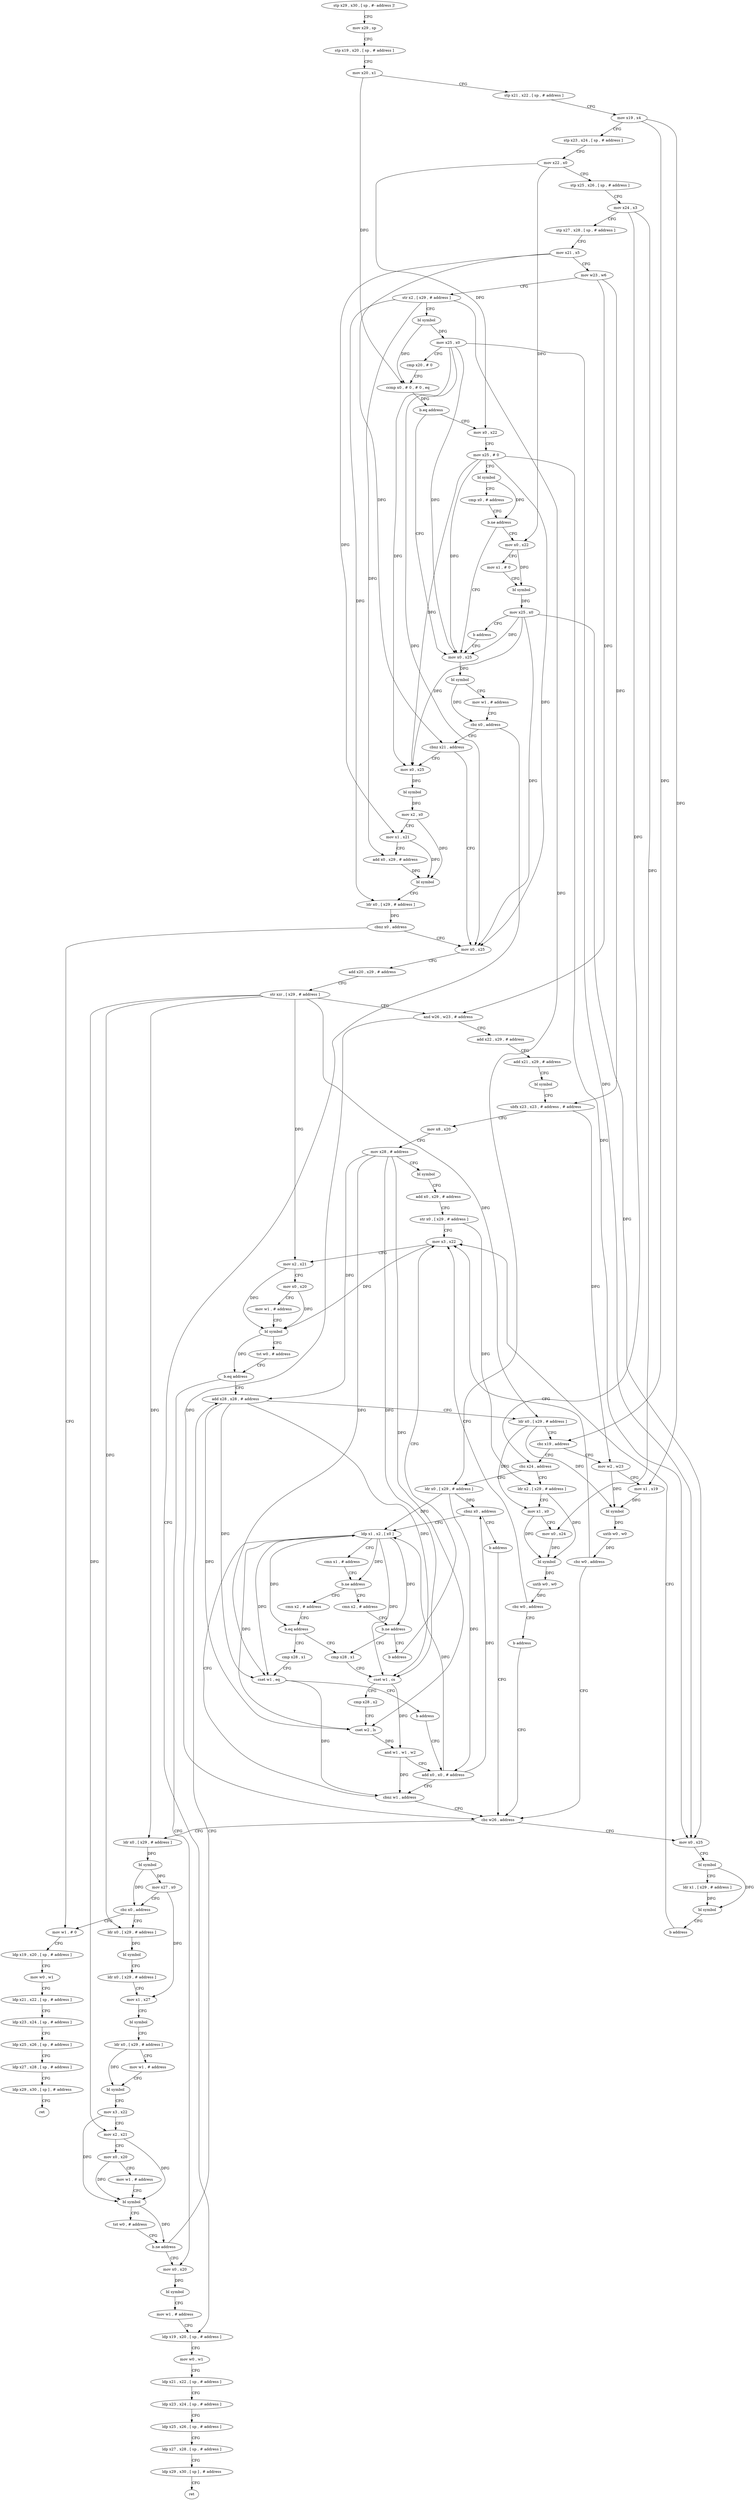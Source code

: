 digraph "func" {
"99368" [label = "stp x29 , x30 , [ sp , #- address ]!" ]
"99372" [label = "mov x29 , sp" ]
"99376" [label = "stp x19 , x20 , [ sp , # address ]" ]
"99380" [label = "mov x20 , x1" ]
"99384" [label = "stp x21 , x22 , [ sp , # address ]" ]
"99388" [label = "mov x19 , x4" ]
"99392" [label = "stp x23 , x24 , [ sp , # address ]" ]
"99396" [label = "mov x22 , x0" ]
"99400" [label = "stp x25 , x26 , [ sp , # address ]" ]
"99404" [label = "mov x24 , x3" ]
"99408" [label = "stp x27 , x28 , [ sp , # address ]" ]
"99412" [label = "mov x21 , x5" ]
"99416" [label = "mov w23 , w6" ]
"99420" [label = "str x2 , [ x29 , # address ]" ]
"99424" [label = "bl symbol" ]
"99428" [label = "mov x25 , x0" ]
"99432" [label = "cmp x20 , # 0" ]
"99436" [label = "ccmp x0 , # 0 , # 0 , eq" ]
"99440" [label = "b.eq address" ]
"99928" [label = "mov x0 , x22" ]
"99444" [label = "mov x0 , x25" ]
"99932" [label = "mov x25 , # 0" ]
"99936" [label = "bl symbol" ]
"99940" [label = "cmp x0 , # address" ]
"99944" [label = "b.ne address" ]
"99948" [label = "mov x0 , x22" ]
"99448" [label = "bl symbol" ]
"99452" [label = "mov w1 , # address" ]
"99456" [label = "cbz x0 , address" ]
"99668" [label = "ldp x19 , x20 , [ sp , # address ]" ]
"99460" [label = "cbnz x21 , address" ]
"99952" [label = "mov x1 , # 0" ]
"99956" [label = "bl symbol" ]
"99960" [label = "mov x25 , x0" ]
"99964" [label = "b address" ]
"99672" [label = "mov w0 , w1" ]
"99676" [label = "ldp x21 , x22 , [ sp , # address ]" ]
"99680" [label = "ldp x23 , x24 , [ sp , # address ]" ]
"99684" [label = "ldp x25 , x26 , [ sp , # address ]" ]
"99688" [label = "ldp x27 , x28 , [ sp , # address ]" ]
"99692" [label = "ldp x29 , x30 , [ sp ] , # address" ]
"99696" [label = "ret" ]
"99856" [label = "mov x0 , x25" ]
"99464" [label = "mov x0 , x25" ]
"99860" [label = "bl symbol" ]
"99864" [label = "mov x2 , x0" ]
"99868" [label = "mov x1 , x21" ]
"99872" [label = "add x0 , x29 , # address" ]
"99876" [label = "bl symbol" ]
"99880" [label = "ldr x0 , [ x29 , # address ]" ]
"99884" [label = "cbnz x0 , address" ]
"99888" [label = "mov w1 , # 0" ]
"99468" [label = "add x20 , x29 , # address" ]
"99472" [label = "str xzr , [ x29 , # address ]" ]
"99476" [label = "and w26 , w23 , # address" ]
"99480" [label = "add x22 , x29 , # address" ]
"99484" [label = "add x21 , x29 , # address" ]
"99488" [label = "bl symbol" ]
"99492" [label = "ubfx x23 , x23 , # address , # address" ]
"99496" [label = "mov x8 , x20" ]
"99500" [label = "mov x28 , # address" ]
"99504" [label = "bl symbol" ]
"99508" [label = "add x0 , x29 , # address" ]
"99512" [label = "str x0 , [ x29 , # address ]" ]
"99516" [label = "mov x3 , x22" ]
"99892" [label = "ldp x19 , x20 , [ sp , # address ]" ]
"99896" [label = "mov w0 , w1" ]
"99900" [label = "ldp x21 , x22 , [ sp , # address ]" ]
"99904" [label = "ldp x23 , x24 , [ sp , # address ]" ]
"99908" [label = "ldp x25 , x26 , [ sp , # address ]" ]
"99912" [label = "ldp x27 , x28 , [ sp , # address ]" ]
"99916" [label = "ldp x29 , x30 , [ sp ] , # address" ]
"99920" [label = "ret" ]
"99656" [label = "mov x0 , x20" ]
"99660" [label = "bl symbol" ]
"99664" [label = "mov w1 , # address" ]
"99544" [label = "add x28 , x28 , # address" ]
"99548" [label = "ldr x0 , [ x29 , # address ]" ]
"99552" [label = "cbz x19 , address" ]
"99704" [label = "cbz x24 , address" ]
"99556" [label = "mov w2 , w23" ]
"99760" [label = "ldr x0 , [ x29 , # address ]" ]
"99708" [label = "ldr x2 , [ x29 , # address ]" ]
"99560" [label = "mov x1 , x19" ]
"99564" [label = "bl symbol" ]
"99568" [label = "uxtb w0 , w0" ]
"99572" [label = "cbz w0 , address" ]
"99576" [label = "cbz w26 , address" ]
"99764" [label = "cbnz x0 , address" ]
"99812" [label = "ldp x1 , x2 , [ x0 ]" ]
"99768" [label = "b address" ]
"99712" [label = "mov x1 , x0" ]
"99716" [label = "mov x0 , x24" ]
"99720" [label = "bl symbol" ]
"99724" [label = "uxtb w0 , w0" ]
"99728" [label = "cbz w0 , address" ]
"99732" [label = "b address" ]
"99520" [label = "mov x2 , x21" ]
"99524" [label = "mov x0 , x20" ]
"99528" [label = "mov w1 , # address" ]
"99532" [label = "bl symbol" ]
"99536" [label = "tst w0 , # address" ]
"99540" [label = "b.eq address" ]
"99736" [label = "mov x0 , x25" ]
"99580" [label = "ldr x0 , [ x29 , # address ]" ]
"99816" [label = "cmn x1 , # address" ]
"99820" [label = "b.ne address" ]
"99776" [label = "cmn x2 , # address" ]
"99824" [label = "cmn x2 , # address" ]
"99740" [label = "bl symbol" ]
"99744" [label = "ldr x1 , [ x29 , # address ]" ]
"99748" [label = "bl symbol" ]
"99752" [label = "b address" ]
"99584" [label = "bl symbol" ]
"99588" [label = "mov x27 , x0" ]
"99592" [label = "cbz x0 , address" ]
"99596" [label = "ldr x0 , [ x29 , # address ]" ]
"99780" [label = "b.eq address" ]
"99840" [label = "cmp x28 , x1" ]
"99784" [label = "cmp x28 , x1" ]
"99828" [label = "b.ne address" ]
"99832" [label = "b address" ]
"99600" [label = "bl symbol" ]
"99604" [label = "ldr x0 , [ x29 , # address ]" ]
"99608" [label = "mov x1 , x27" ]
"99612" [label = "bl symbol" ]
"99616" [label = "ldr x0 , [ x29 , # address ]" ]
"99620" [label = "mov w1 , # address" ]
"99624" [label = "bl symbol" ]
"99628" [label = "mov x3 , x22" ]
"99632" [label = "mov x2 , x21" ]
"99636" [label = "mov x0 , x20" ]
"99640" [label = "mov w1 , # address" ]
"99644" [label = "bl symbol" ]
"99648" [label = "tst w0 , # address" ]
"99652" [label = "b.ne address" ]
"99844" [label = "cset w1 , eq" ]
"99848" [label = "b address" ]
"99804" [label = "add x0 , x0 , # address" ]
"99788" [label = "cset w1 , cs" ]
"99792" [label = "cmp x28 , x2" ]
"99796" [label = "cset w2 , ls" ]
"99800" [label = "and w1 , w1 , w2" ]
"99808" [label = "cbnz w1 , address" ]
"99368" -> "99372" [ label = "CFG" ]
"99372" -> "99376" [ label = "CFG" ]
"99376" -> "99380" [ label = "CFG" ]
"99380" -> "99384" [ label = "CFG" ]
"99380" -> "99436" [ label = "DFG" ]
"99384" -> "99388" [ label = "CFG" ]
"99388" -> "99392" [ label = "CFG" ]
"99388" -> "99552" [ label = "DFG" ]
"99388" -> "99560" [ label = "DFG" ]
"99392" -> "99396" [ label = "CFG" ]
"99396" -> "99400" [ label = "CFG" ]
"99396" -> "99928" [ label = "DFG" ]
"99396" -> "99948" [ label = "DFG" ]
"99400" -> "99404" [ label = "CFG" ]
"99404" -> "99408" [ label = "CFG" ]
"99404" -> "99704" [ label = "DFG" ]
"99404" -> "99716" [ label = "DFG" ]
"99408" -> "99412" [ label = "CFG" ]
"99412" -> "99416" [ label = "CFG" ]
"99412" -> "99460" [ label = "DFG" ]
"99412" -> "99868" [ label = "DFG" ]
"99416" -> "99420" [ label = "CFG" ]
"99416" -> "99476" [ label = "DFG" ]
"99416" -> "99492" [ label = "DFG" ]
"99420" -> "99424" [ label = "CFG" ]
"99420" -> "99880" [ label = "DFG" ]
"99420" -> "99760" [ label = "DFG" ]
"99420" -> "99872" [ label = "DFG" ]
"99424" -> "99428" [ label = "DFG" ]
"99424" -> "99436" [ label = "DFG" ]
"99428" -> "99432" [ label = "CFG" ]
"99428" -> "99444" [ label = "DFG" ]
"99428" -> "99856" [ label = "DFG" ]
"99428" -> "99464" [ label = "DFG" ]
"99428" -> "99736" [ label = "DFG" ]
"99432" -> "99436" [ label = "CFG" ]
"99436" -> "99440" [ label = "DFG" ]
"99440" -> "99928" [ label = "CFG" ]
"99440" -> "99444" [ label = "CFG" ]
"99928" -> "99932" [ label = "CFG" ]
"99444" -> "99448" [ label = "DFG" ]
"99932" -> "99936" [ label = "CFG" ]
"99932" -> "99444" [ label = "DFG" ]
"99932" -> "99856" [ label = "DFG" ]
"99932" -> "99464" [ label = "DFG" ]
"99932" -> "99736" [ label = "DFG" ]
"99936" -> "99940" [ label = "CFG" ]
"99936" -> "99944" [ label = "DFG" ]
"99940" -> "99944" [ label = "CFG" ]
"99944" -> "99444" [ label = "CFG" ]
"99944" -> "99948" [ label = "CFG" ]
"99948" -> "99952" [ label = "CFG" ]
"99948" -> "99956" [ label = "DFG" ]
"99448" -> "99452" [ label = "CFG" ]
"99448" -> "99456" [ label = "DFG" ]
"99452" -> "99456" [ label = "CFG" ]
"99456" -> "99668" [ label = "CFG" ]
"99456" -> "99460" [ label = "CFG" ]
"99668" -> "99672" [ label = "CFG" ]
"99460" -> "99856" [ label = "CFG" ]
"99460" -> "99464" [ label = "CFG" ]
"99952" -> "99956" [ label = "CFG" ]
"99956" -> "99960" [ label = "DFG" ]
"99960" -> "99964" [ label = "CFG" ]
"99960" -> "99444" [ label = "DFG" ]
"99960" -> "99856" [ label = "DFG" ]
"99960" -> "99464" [ label = "DFG" ]
"99960" -> "99736" [ label = "DFG" ]
"99964" -> "99444" [ label = "CFG" ]
"99672" -> "99676" [ label = "CFG" ]
"99676" -> "99680" [ label = "CFG" ]
"99680" -> "99684" [ label = "CFG" ]
"99684" -> "99688" [ label = "CFG" ]
"99688" -> "99692" [ label = "CFG" ]
"99692" -> "99696" [ label = "CFG" ]
"99856" -> "99860" [ label = "DFG" ]
"99464" -> "99468" [ label = "CFG" ]
"99860" -> "99864" [ label = "DFG" ]
"99864" -> "99868" [ label = "CFG" ]
"99864" -> "99876" [ label = "DFG" ]
"99868" -> "99872" [ label = "CFG" ]
"99868" -> "99876" [ label = "DFG" ]
"99872" -> "99876" [ label = "DFG" ]
"99876" -> "99880" [ label = "CFG" ]
"99880" -> "99884" [ label = "DFG" ]
"99884" -> "99464" [ label = "CFG" ]
"99884" -> "99888" [ label = "CFG" ]
"99888" -> "99892" [ label = "CFG" ]
"99468" -> "99472" [ label = "CFG" ]
"99472" -> "99476" [ label = "CFG" ]
"99472" -> "99548" [ label = "DFG" ]
"99472" -> "99580" [ label = "DFG" ]
"99472" -> "99596" [ label = "DFG" ]
"99472" -> "99520" [ label = "DFG" ]
"99472" -> "99632" [ label = "DFG" ]
"99476" -> "99480" [ label = "CFG" ]
"99476" -> "99576" [ label = "DFG" ]
"99480" -> "99484" [ label = "CFG" ]
"99484" -> "99488" [ label = "CFG" ]
"99488" -> "99492" [ label = "CFG" ]
"99492" -> "99496" [ label = "CFG" ]
"99492" -> "99556" [ label = "DFG" ]
"99496" -> "99500" [ label = "CFG" ]
"99500" -> "99504" [ label = "CFG" ]
"99500" -> "99544" [ label = "DFG" ]
"99500" -> "99844" [ label = "DFG" ]
"99500" -> "99788" [ label = "DFG" ]
"99500" -> "99796" [ label = "DFG" ]
"99504" -> "99508" [ label = "CFG" ]
"99508" -> "99512" [ label = "CFG" ]
"99512" -> "99516" [ label = "CFG" ]
"99512" -> "99708" [ label = "DFG" ]
"99516" -> "99520" [ label = "CFG" ]
"99516" -> "99532" [ label = "DFG" ]
"99892" -> "99896" [ label = "CFG" ]
"99896" -> "99900" [ label = "CFG" ]
"99900" -> "99904" [ label = "CFG" ]
"99904" -> "99908" [ label = "CFG" ]
"99908" -> "99912" [ label = "CFG" ]
"99912" -> "99916" [ label = "CFG" ]
"99916" -> "99920" [ label = "CFG" ]
"99656" -> "99660" [ label = "DFG" ]
"99660" -> "99664" [ label = "CFG" ]
"99664" -> "99668" [ label = "CFG" ]
"99544" -> "99548" [ label = "CFG" ]
"99544" -> "99844" [ label = "DFG" ]
"99544" -> "99788" [ label = "DFG" ]
"99544" -> "99796" [ label = "DFG" ]
"99548" -> "99552" [ label = "CFG" ]
"99548" -> "99564" [ label = "DFG" ]
"99548" -> "99712" [ label = "DFG" ]
"99552" -> "99704" [ label = "CFG" ]
"99552" -> "99556" [ label = "CFG" ]
"99704" -> "99760" [ label = "CFG" ]
"99704" -> "99708" [ label = "CFG" ]
"99556" -> "99560" [ label = "CFG" ]
"99556" -> "99564" [ label = "DFG" ]
"99760" -> "99764" [ label = "DFG" ]
"99760" -> "99812" [ label = "DFG" ]
"99760" -> "99804" [ label = "DFG" ]
"99708" -> "99712" [ label = "CFG" ]
"99708" -> "99720" [ label = "DFG" ]
"99560" -> "99564" [ label = "DFG" ]
"99564" -> "99568" [ label = "DFG" ]
"99568" -> "99572" [ label = "DFG" ]
"99572" -> "99516" [ label = "CFG" ]
"99572" -> "99576" [ label = "CFG" ]
"99576" -> "99736" [ label = "CFG" ]
"99576" -> "99580" [ label = "CFG" ]
"99764" -> "99812" [ label = "CFG" ]
"99764" -> "99768" [ label = "CFG" ]
"99812" -> "99816" [ label = "CFG" ]
"99812" -> "99820" [ label = "DFG" ]
"99812" -> "99844" [ label = "DFG" ]
"99812" -> "99788" [ label = "DFG" ]
"99812" -> "99780" [ label = "DFG" ]
"99812" -> "99828" [ label = "DFG" ]
"99812" -> "99796" [ label = "DFG" ]
"99768" -> "99576" [ label = "CFG" ]
"99712" -> "99716" [ label = "CFG" ]
"99712" -> "99720" [ label = "DFG" ]
"99716" -> "99720" [ label = "DFG" ]
"99720" -> "99724" [ label = "DFG" ]
"99724" -> "99728" [ label = "DFG" ]
"99728" -> "99516" [ label = "CFG" ]
"99728" -> "99732" [ label = "CFG" ]
"99732" -> "99576" [ label = "CFG" ]
"99520" -> "99524" [ label = "CFG" ]
"99520" -> "99532" [ label = "DFG" ]
"99524" -> "99528" [ label = "CFG" ]
"99524" -> "99532" [ label = "DFG" ]
"99528" -> "99532" [ label = "CFG" ]
"99532" -> "99536" [ label = "CFG" ]
"99532" -> "99540" [ label = "DFG" ]
"99536" -> "99540" [ label = "CFG" ]
"99540" -> "99656" [ label = "CFG" ]
"99540" -> "99544" [ label = "CFG" ]
"99736" -> "99740" [ label = "CFG" ]
"99580" -> "99584" [ label = "DFG" ]
"99816" -> "99820" [ label = "CFG" ]
"99820" -> "99776" [ label = "CFG" ]
"99820" -> "99824" [ label = "CFG" ]
"99776" -> "99780" [ label = "CFG" ]
"99824" -> "99828" [ label = "CFG" ]
"99740" -> "99744" [ label = "CFG" ]
"99740" -> "99748" [ label = "DFG" ]
"99744" -> "99748" [ label = "DFG" ]
"99748" -> "99752" [ label = "CFG" ]
"99752" -> "99516" [ label = "CFG" ]
"99584" -> "99588" [ label = "DFG" ]
"99584" -> "99592" [ label = "DFG" ]
"99588" -> "99592" [ label = "CFG" ]
"99588" -> "99608" [ label = "DFG" ]
"99592" -> "99888" [ label = "CFG" ]
"99592" -> "99596" [ label = "CFG" ]
"99596" -> "99600" [ label = "DFG" ]
"99780" -> "99840" [ label = "CFG" ]
"99780" -> "99784" [ label = "CFG" ]
"99840" -> "99844" [ label = "CFG" ]
"99784" -> "99788" [ label = "CFG" ]
"99828" -> "99784" [ label = "CFG" ]
"99828" -> "99832" [ label = "CFG" ]
"99832" -> "99516" [ label = "CFG" ]
"99600" -> "99604" [ label = "CFG" ]
"99604" -> "99608" [ label = "CFG" ]
"99608" -> "99612" [ label = "CFG" ]
"99612" -> "99616" [ label = "CFG" ]
"99616" -> "99620" [ label = "CFG" ]
"99616" -> "99624" [ label = "DFG" ]
"99620" -> "99624" [ label = "CFG" ]
"99624" -> "99628" [ label = "CFG" ]
"99628" -> "99632" [ label = "CFG" ]
"99628" -> "99644" [ label = "DFG" ]
"99632" -> "99636" [ label = "CFG" ]
"99632" -> "99644" [ label = "DFG" ]
"99636" -> "99640" [ label = "CFG" ]
"99636" -> "99644" [ label = "DFG" ]
"99640" -> "99644" [ label = "CFG" ]
"99644" -> "99648" [ label = "CFG" ]
"99644" -> "99652" [ label = "DFG" ]
"99648" -> "99652" [ label = "CFG" ]
"99652" -> "99544" [ label = "CFG" ]
"99652" -> "99656" [ label = "CFG" ]
"99844" -> "99848" [ label = "CFG" ]
"99844" -> "99808" [ label = "DFG" ]
"99848" -> "99804" [ label = "CFG" ]
"99804" -> "99808" [ label = "CFG" ]
"99804" -> "99764" [ label = "DFG" ]
"99804" -> "99812" [ label = "DFG" ]
"99788" -> "99792" [ label = "CFG" ]
"99788" -> "99800" [ label = "DFG" ]
"99792" -> "99796" [ label = "CFG" ]
"99796" -> "99800" [ label = "DFG" ]
"99800" -> "99804" [ label = "CFG" ]
"99800" -> "99808" [ label = "DFG" ]
"99808" -> "99576" [ label = "CFG" ]
"99808" -> "99812" [ label = "CFG" ]
}
